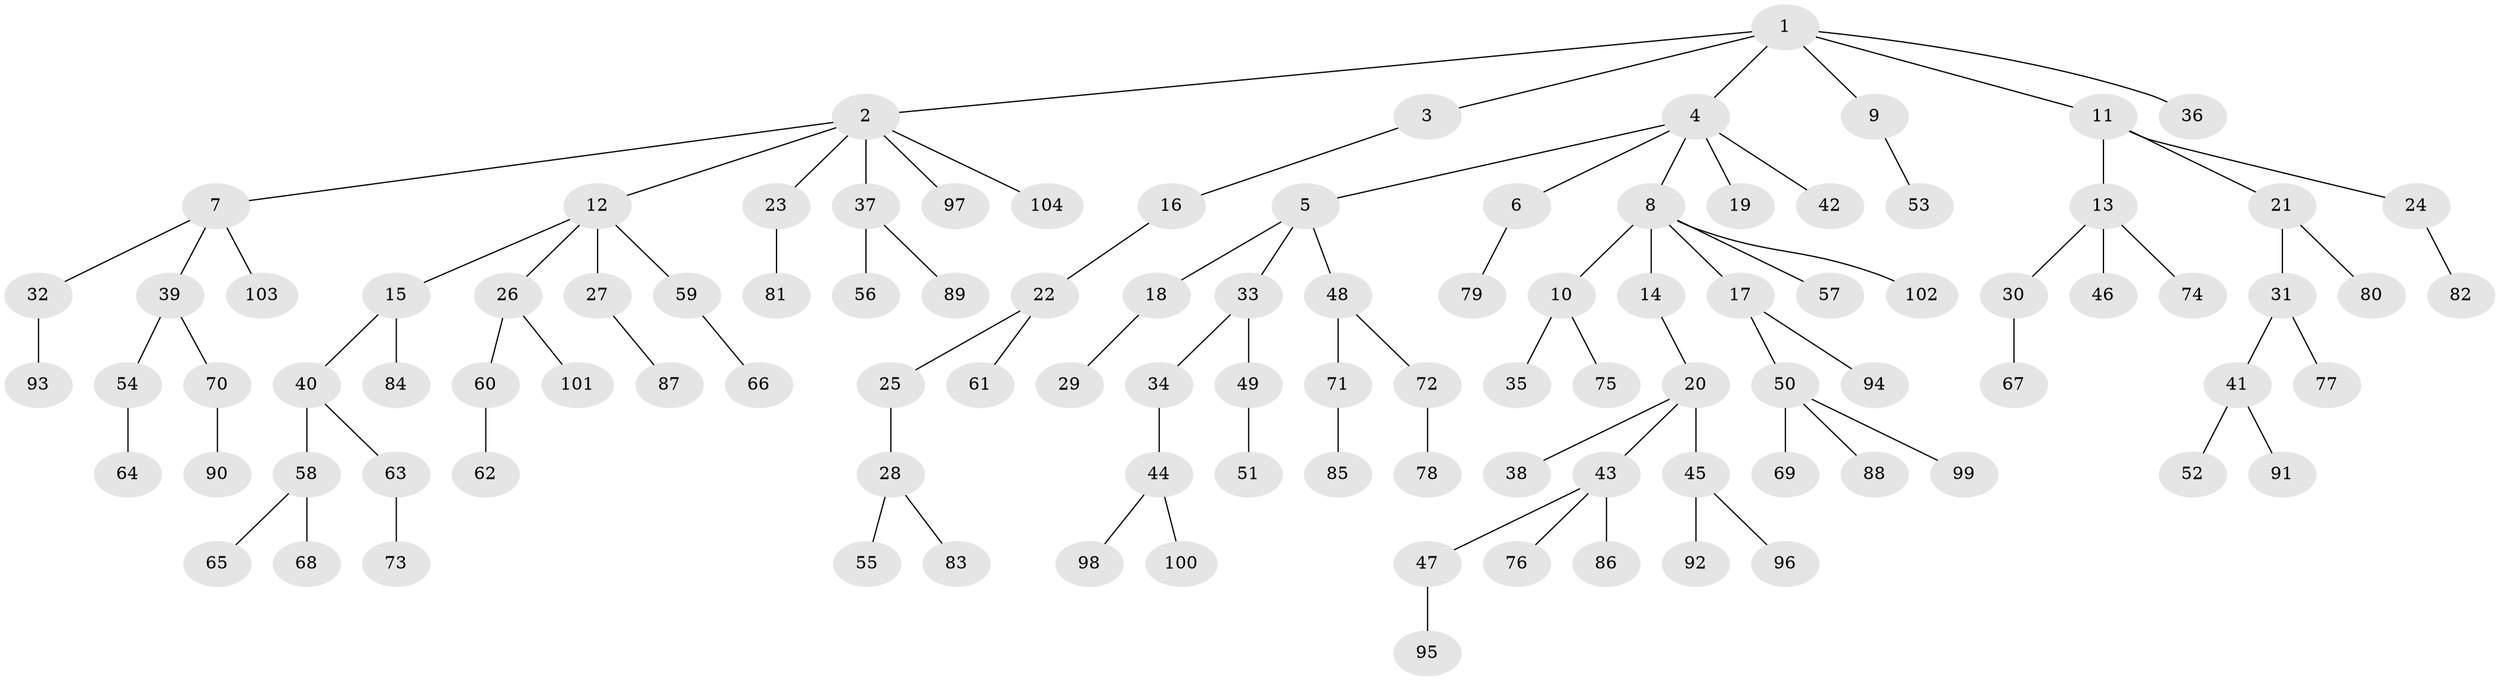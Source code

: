 // Generated by graph-tools (version 1.1) at 2025/50/03/09/25 03:50:16]
// undirected, 104 vertices, 103 edges
graph export_dot {
graph [start="1"]
  node [color=gray90,style=filled];
  1;
  2;
  3;
  4;
  5;
  6;
  7;
  8;
  9;
  10;
  11;
  12;
  13;
  14;
  15;
  16;
  17;
  18;
  19;
  20;
  21;
  22;
  23;
  24;
  25;
  26;
  27;
  28;
  29;
  30;
  31;
  32;
  33;
  34;
  35;
  36;
  37;
  38;
  39;
  40;
  41;
  42;
  43;
  44;
  45;
  46;
  47;
  48;
  49;
  50;
  51;
  52;
  53;
  54;
  55;
  56;
  57;
  58;
  59;
  60;
  61;
  62;
  63;
  64;
  65;
  66;
  67;
  68;
  69;
  70;
  71;
  72;
  73;
  74;
  75;
  76;
  77;
  78;
  79;
  80;
  81;
  82;
  83;
  84;
  85;
  86;
  87;
  88;
  89;
  90;
  91;
  92;
  93;
  94;
  95;
  96;
  97;
  98;
  99;
  100;
  101;
  102;
  103;
  104;
  1 -- 2;
  1 -- 3;
  1 -- 4;
  1 -- 9;
  1 -- 11;
  1 -- 36;
  2 -- 7;
  2 -- 12;
  2 -- 23;
  2 -- 37;
  2 -- 97;
  2 -- 104;
  3 -- 16;
  4 -- 5;
  4 -- 6;
  4 -- 8;
  4 -- 19;
  4 -- 42;
  5 -- 18;
  5 -- 33;
  5 -- 48;
  6 -- 79;
  7 -- 32;
  7 -- 39;
  7 -- 103;
  8 -- 10;
  8 -- 14;
  8 -- 17;
  8 -- 57;
  8 -- 102;
  9 -- 53;
  10 -- 35;
  10 -- 75;
  11 -- 13;
  11 -- 21;
  11 -- 24;
  12 -- 15;
  12 -- 26;
  12 -- 27;
  12 -- 59;
  13 -- 30;
  13 -- 46;
  13 -- 74;
  14 -- 20;
  15 -- 40;
  15 -- 84;
  16 -- 22;
  17 -- 50;
  17 -- 94;
  18 -- 29;
  20 -- 38;
  20 -- 43;
  20 -- 45;
  21 -- 31;
  21 -- 80;
  22 -- 25;
  22 -- 61;
  23 -- 81;
  24 -- 82;
  25 -- 28;
  26 -- 60;
  26 -- 101;
  27 -- 87;
  28 -- 55;
  28 -- 83;
  30 -- 67;
  31 -- 41;
  31 -- 77;
  32 -- 93;
  33 -- 34;
  33 -- 49;
  34 -- 44;
  37 -- 56;
  37 -- 89;
  39 -- 54;
  39 -- 70;
  40 -- 58;
  40 -- 63;
  41 -- 52;
  41 -- 91;
  43 -- 47;
  43 -- 76;
  43 -- 86;
  44 -- 98;
  44 -- 100;
  45 -- 92;
  45 -- 96;
  47 -- 95;
  48 -- 71;
  48 -- 72;
  49 -- 51;
  50 -- 69;
  50 -- 88;
  50 -- 99;
  54 -- 64;
  58 -- 65;
  58 -- 68;
  59 -- 66;
  60 -- 62;
  63 -- 73;
  70 -- 90;
  71 -- 85;
  72 -- 78;
}
